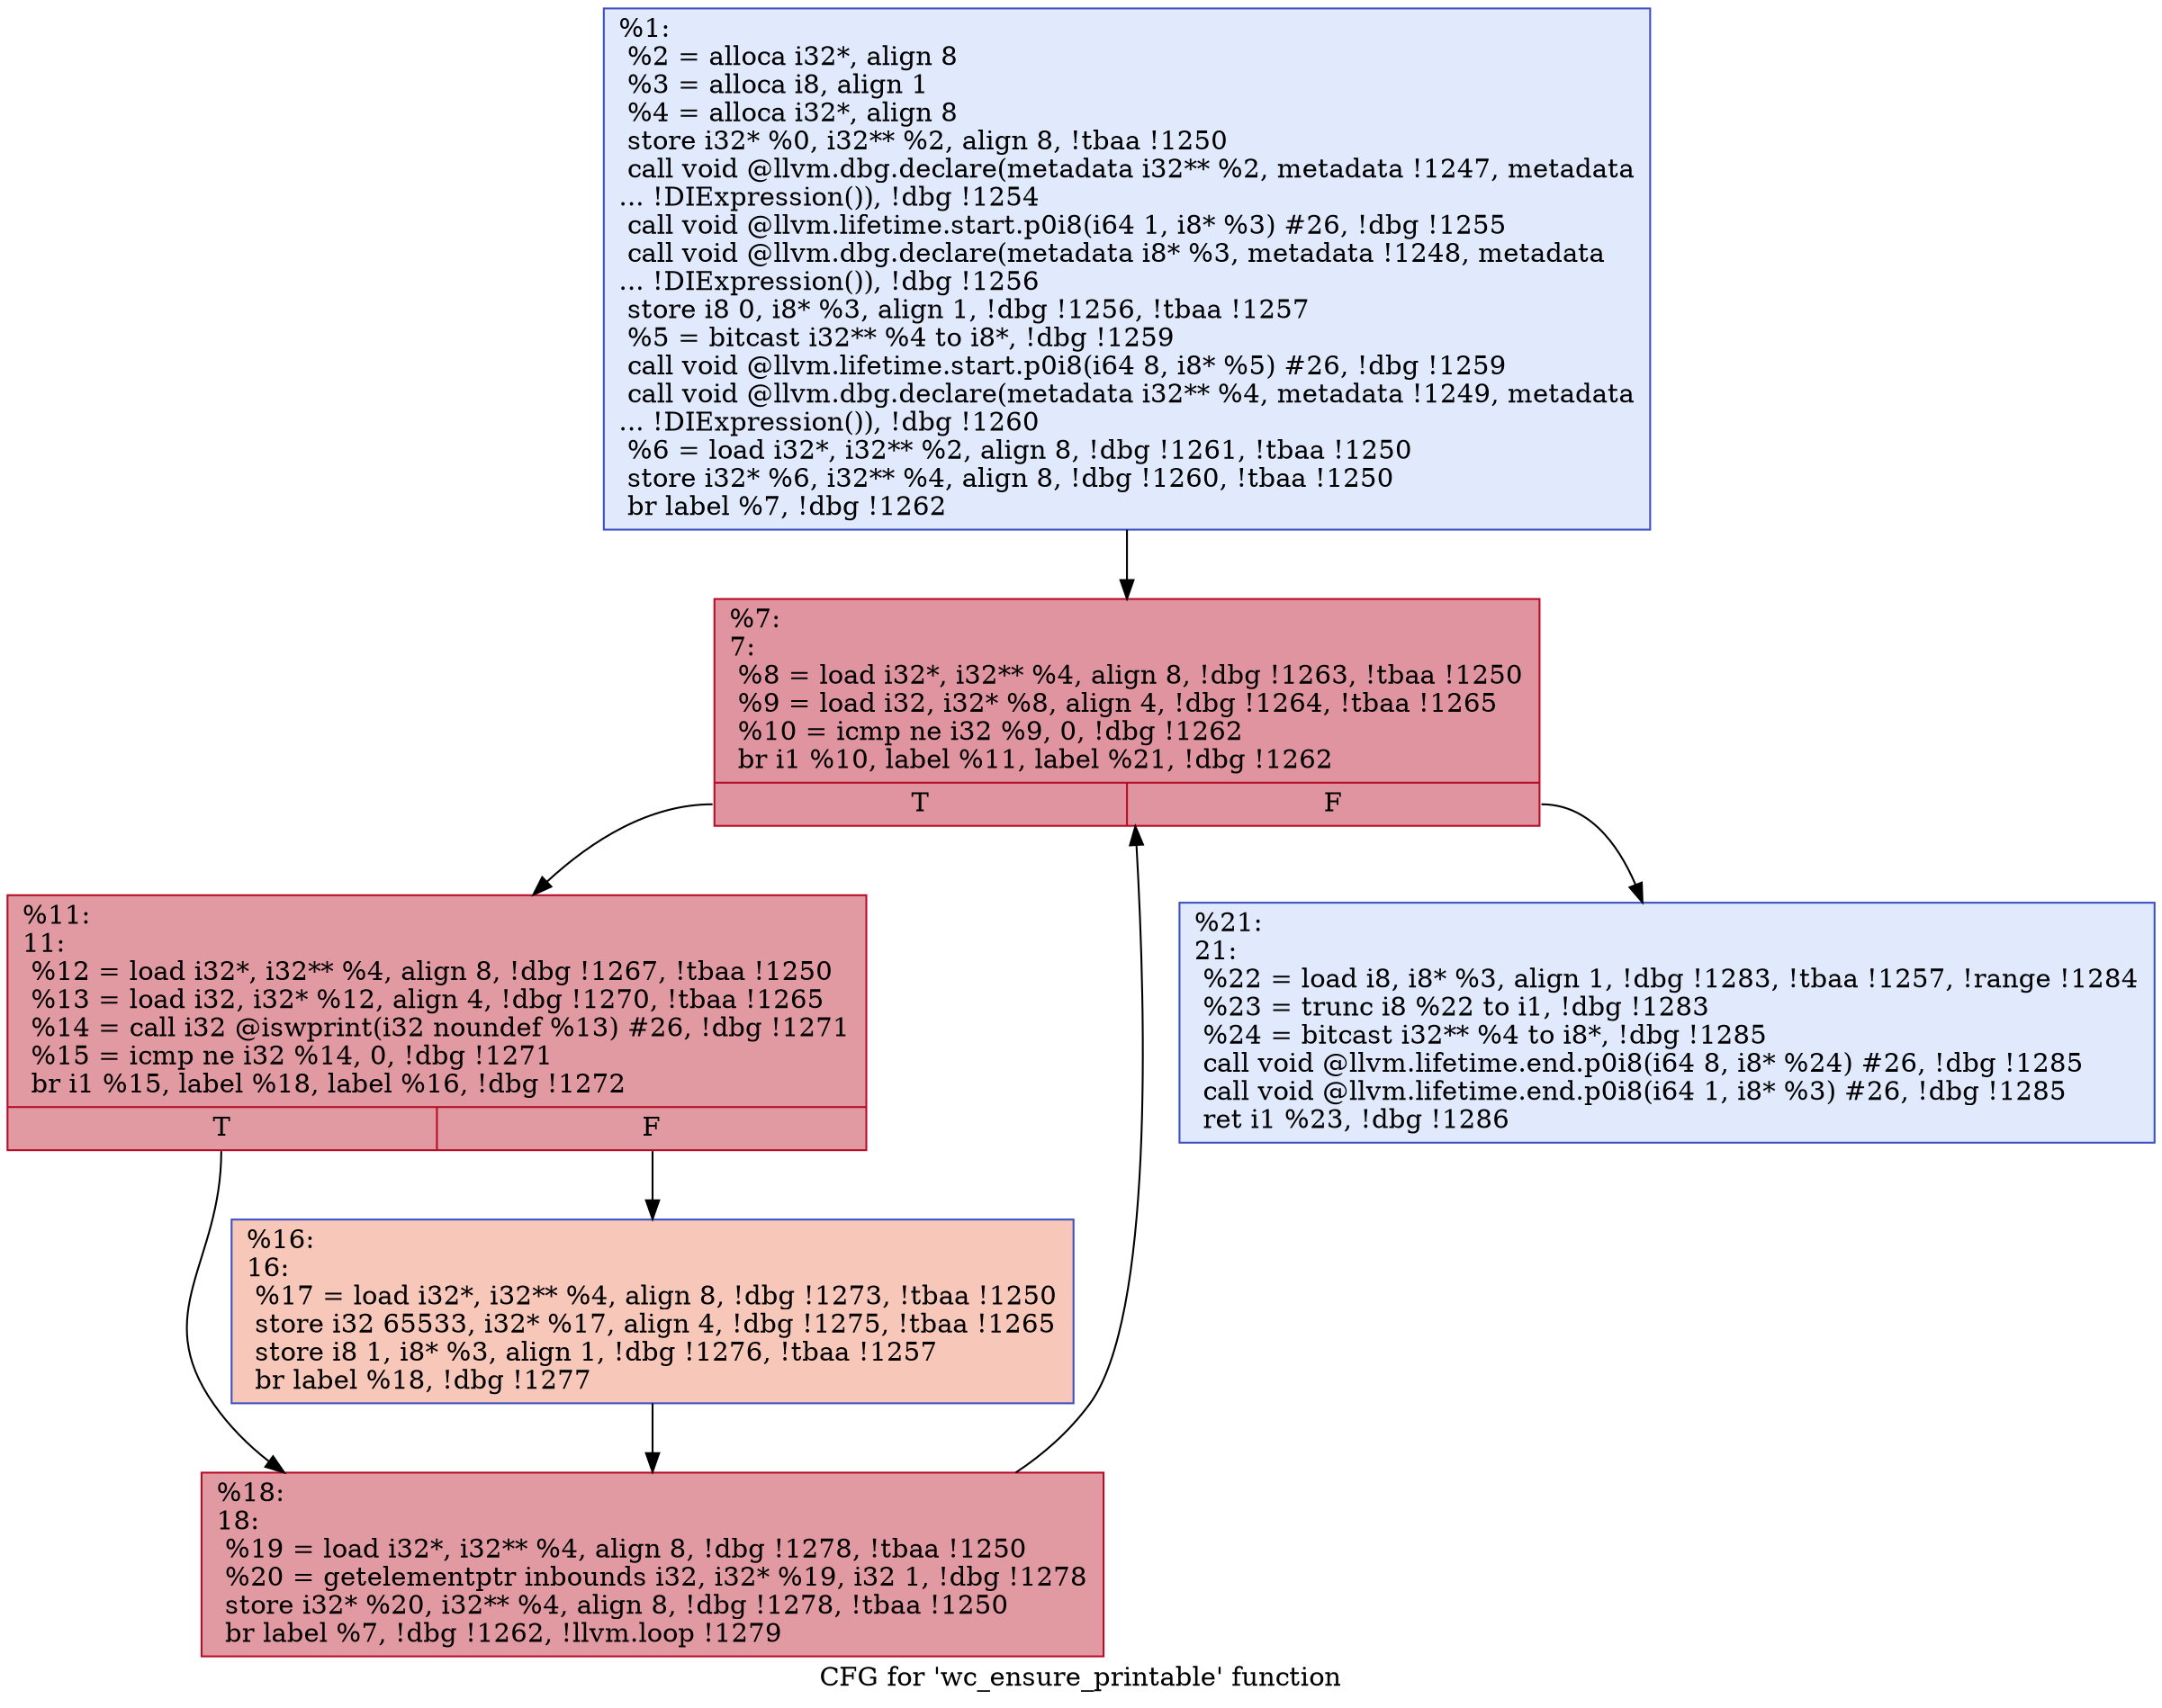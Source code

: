 digraph "CFG for 'wc_ensure_printable' function" {
	label="CFG for 'wc_ensure_printable' function";

	Node0x1188ce0 [shape=record,color="#3d50c3ff", style=filled, fillcolor="#b9d0f970",label="{%1:\l  %2 = alloca i32*, align 8\l  %3 = alloca i8, align 1\l  %4 = alloca i32*, align 8\l  store i32* %0, i32** %2, align 8, !tbaa !1250\l  call void @llvm.dbg.declare(metadata i32** %2, metadata !1247, metadata\l... !DIExpression()), !dbg !1254\l  call void @llvm.lifetime.start.p0i8(i64 1, i8* %3) #26, !dbg !1255\l  call void @llvm.dbg.declare(metadata i8* %3, metadata !1248, metadata\l... !DIExpression()), !dbg !1256\l  store i8 0, i8* %3, align 1, !dbg !1256, !tbaa !1257\l  %5 = bitcast i32** %4 to i8*, !dbg !1259\l  call void @llvm.lifetime.start.p0i8(i64 8, i8* %5) #26, !dbg !1259\l  call void @llvm.dbg.declare(metadata i32** %4, metadata !1249, metadata\l... !DIExpression()), !dbg !1260\l  %6 = load i32*, i32** %2, align 8, !dbg !1261, !tbaa !1250\l  store i32* %6, i32** %4, align 8, !dbg !1260, !tbaa !1250\l  br label %7, !dbg !1262\l}"];
	Node0x1188ce0 -> Node0x1188e30;
	Node0x1188e30 [shape=record,color="#b70d28ff", style=filled, fillcolor="#b70d2870",label="{%7:\l7:                                                \l  %8 = load i32*, i32** %4, align 8, !dbg !1263, !tbaa !1250\l  %9 = load i32, i32* %8, align 4, !dbg !1264, !tbaa !1265\l  %10 = icmp ne i32 %9, 0, !dbg !1262\l  br i1 %10, label %11, label %21, !dbg !1262\l|{<s0>T|<s1>F}}"];
	Node0x1188e30:s0 -> Node0x1188e80;
	Node0x1188e30:s1 -> Node0x1188f70;
	Node0x1188e80 [shape=record,color="#b70d28ff", style=filled, fillcolor="#bb1b2c70",label="{%11:\l11:                                               \l  %12 = load i32*, i32** %4, align 8, !dbg !1267, !tbaa !1250\l  %13 = load i32, i32* %12, align 4, !dbg !1270, !tbaa !1265\l  %14 = call i32 @iswprint(i32 noundef %13) #26, !dbg !1271\l  %15 = icmp ne i32 %14, 0, !dbg !1271\l  br i1 %15, label %18, label %16, !dbg !1272\l|{<s0>T|<s1>F}}"];
	Node0x1188e80:s0 -> Node0x1188f20;
	Node0x1188e80:s1 -> Node0x1188ed0;
	Node0x1188ed0 [shape=record,color="#3d50c3ff", style=filled, fillcolor="#ec7f6370",label="{%16:\l16:                                               \l  %17 = load i32*, i32** %4, align 8, !dbg !1273, !tbaa !1250\l  store i32 65533, i32* %17, align 4, !dbg !1275, !tbaa !1265\l  store i8 1, i8* %3, align 1, !dbg !1276, !tbaa !1257\l  br label %18, !dbg !1277\l}"];
	Node0x1188ed0 -> Node0x1188f20;
	Node0x1188f20 [shape=record,color="#b70d28ff", style=filled, fillcolor="#bb1b2c70",label="{%18:\l18:                                               \l  %19 = load i32*, i32** %4, align 8, !dbg !1278, !tbaa !1250\l  %20 = getelementptr inbounds i32, i32* %19, i32 1, !dbg !1278\l  store i32* %20, i32** %4, align 8, !dbg !1278, !tbaa !1250\l  br label %7, !dbg !1262, !llvm.loop !1279\l}"];
	Node0x1188f20 -> Node0x1188e30;
	Node0x1188f70 [shape=record,color="#3d50c3ff", style=filled, fillcolor="#b9d0f970",label="{%21:\l21:                                               \l  %22 = load i8, i8* %3, align 1, !dbg !1283, !tbaa !1257, !range !1284\l  %23 = trunc i8 %22 to i1, !dbg !1283\l  %24 = bitcast i32** %4 to i8*, !dbg !1285\l  call void @llvm.lifetime.end.p0i8(i64 8, i8* %24) #26, !dbg !1285\l  call void @llvm.lifetime.end.p0i8(i64 1, i8* %3) #26, !dbg !1285\l  ret i1 %23, !dbg !1286\l}"];
}
